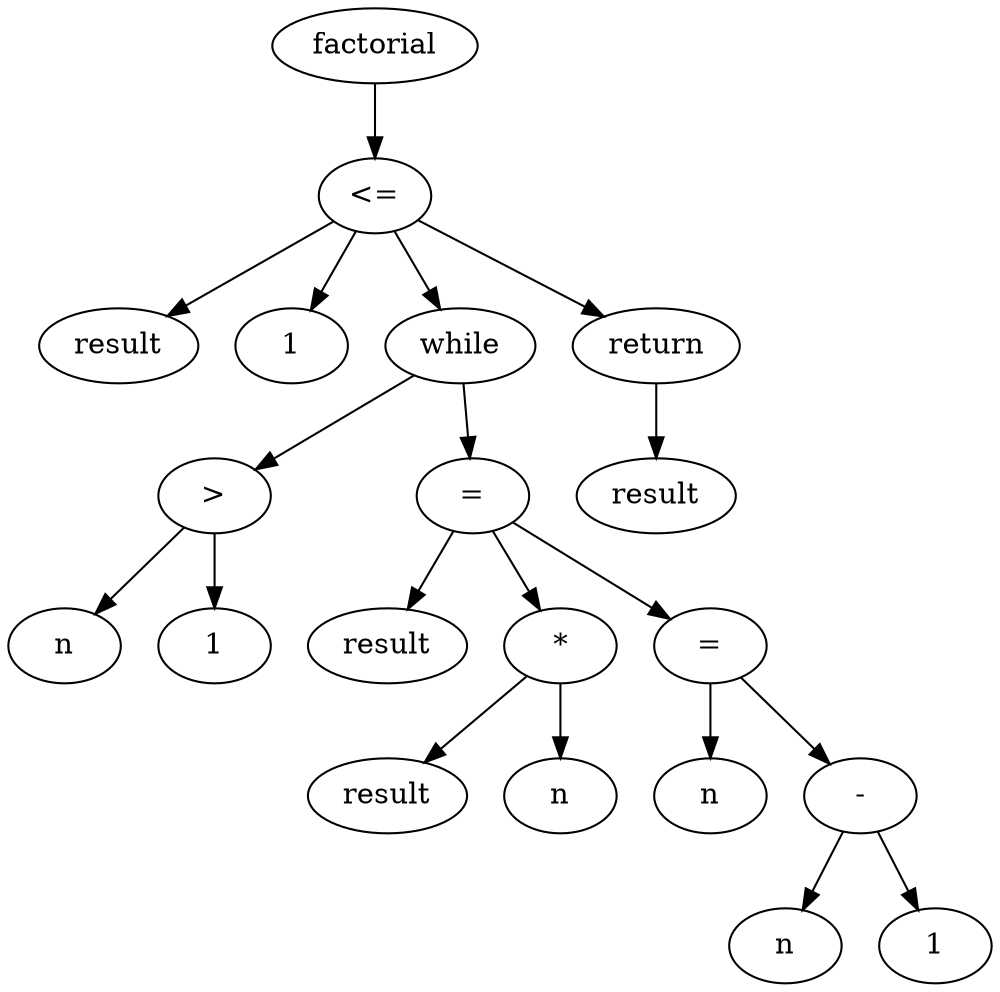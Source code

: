 # Executado assim: output2dot.sh 
# https://graphviz.org/doc/info/lang.html
digraph {
  x6000016811e0 [label="factorial"];
  x6000016811e0 -> x600001681240
  x600001681240 [label="<="];
  x600001681240 -> x600001681200
  x600001681240 -> x600001681220
  x600001681240 -> x600001681420
  x600001681240 -> x600001681480
  x600001681200 [label="result"];
  x600001681220 [label="1"];
  x600001681420 [label="while"];
  x600001681420 -> x6000016812a0
  x600001681420 -> x600001681320
  x6000016812a0 [label=">"];
  x6000016812a0 -> x600001681260
  x6000016812a0 -> x600001681280
  x600001681260 [label="n"];
  x600001681280 [label="1"];
  x600001681320 [label="="];
  x600001681320 -> x600001681340
  x600001681320 -> x600001681300
  x600001681320 -> x6000016813c0
  x600001681340 [label="result"];
  x600001681300 [label="*"];
  x600001681300 -> x6000016812c0
  x600001681300 -> x6000016812e0
  x6000016812c0 [label="result"];
  x6000016812e0 [label="n"];
  x6000016813c0 [label="="];
  x6000016813c0 -> x6000016813e0
  x6000016813c0 -> x6000016813a0
  x6000016813e0 [label="n"];
  x6000016813a0 [label="-"];
  x6000016813a0 -> x600001681360
  x6000016813a0 -> x600001681380
  x600001681360 [label="n"];
  x600001681380 [label="1"];
  x600001681480 [label="return"];
  x600001681480 -> x600001681460
  x600001681460 [label="result"];
}
